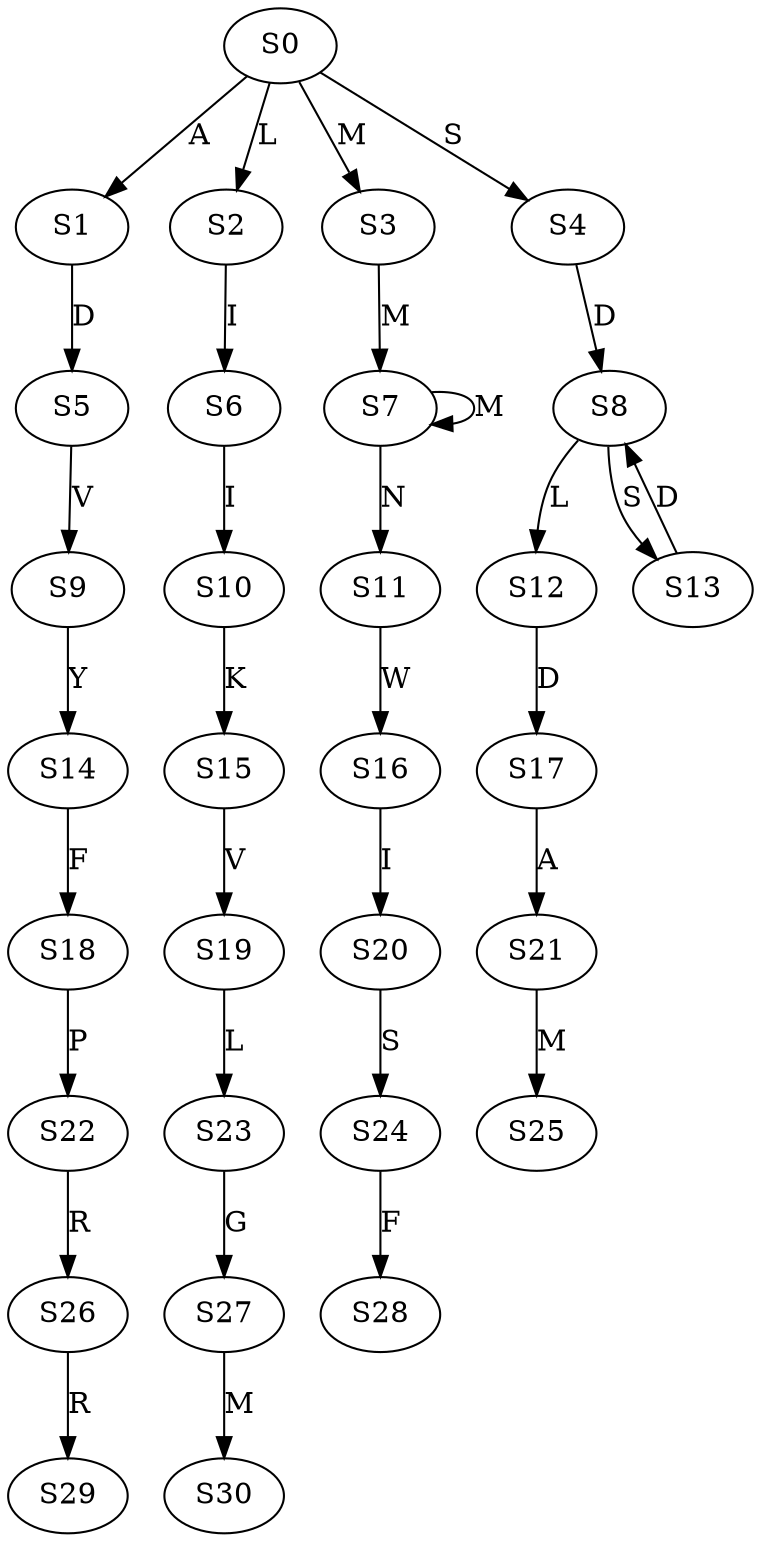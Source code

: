 strict digraph  {
	S0 -> S1 [ label = A ];
	S0 -> S2 [ label = L ];
	S0 -> S3 [ label = M ];
	S0 -> S4 [ label = S ];
	S1 -> S5 [ label = D ];
	S2 -> S6 [ label = I ];
	S3 -> S7 [ label = M ];
	S4 -> S8 [ label = D ];
	S5 -> S9 [ label = V ];
	S6 -> S10 [ label = I ];
	S7 -> S11 [ label = N ];
	S7 -> S7 [ label = M ];
	S8 -> S12 [ label = L ];
	S8 -> S13 [ label = S ];
	S9 -> S14 [ label = Y ];
	S10 -> S15 [ label = K ];
	S11 -> S16 [ label = W ];
	S12 -> S17 [ label = D ];
	S13 -> S8 [ label = D ];
	S14 -> S18 [ label = F ];
	S15 -> S19 [ label = V ];
	S16 -> S20 [ label = I ];
	S17 -> S21 [ label = A ];
	S18 -> S22 [ label = P ];
	S19 -> S23 [ label = L ];
	S20 -> S24 [ label = S ];
	S21 -> S25 [ label = M ];
	S22 -> S26 [ label = R ];
	S23 -> S27 [ label = G ];
	S24 -> S28 [ label = F ];
	S26 -> S29 [ label = R ];
	S27 -> S30 [ label = M ];
}
